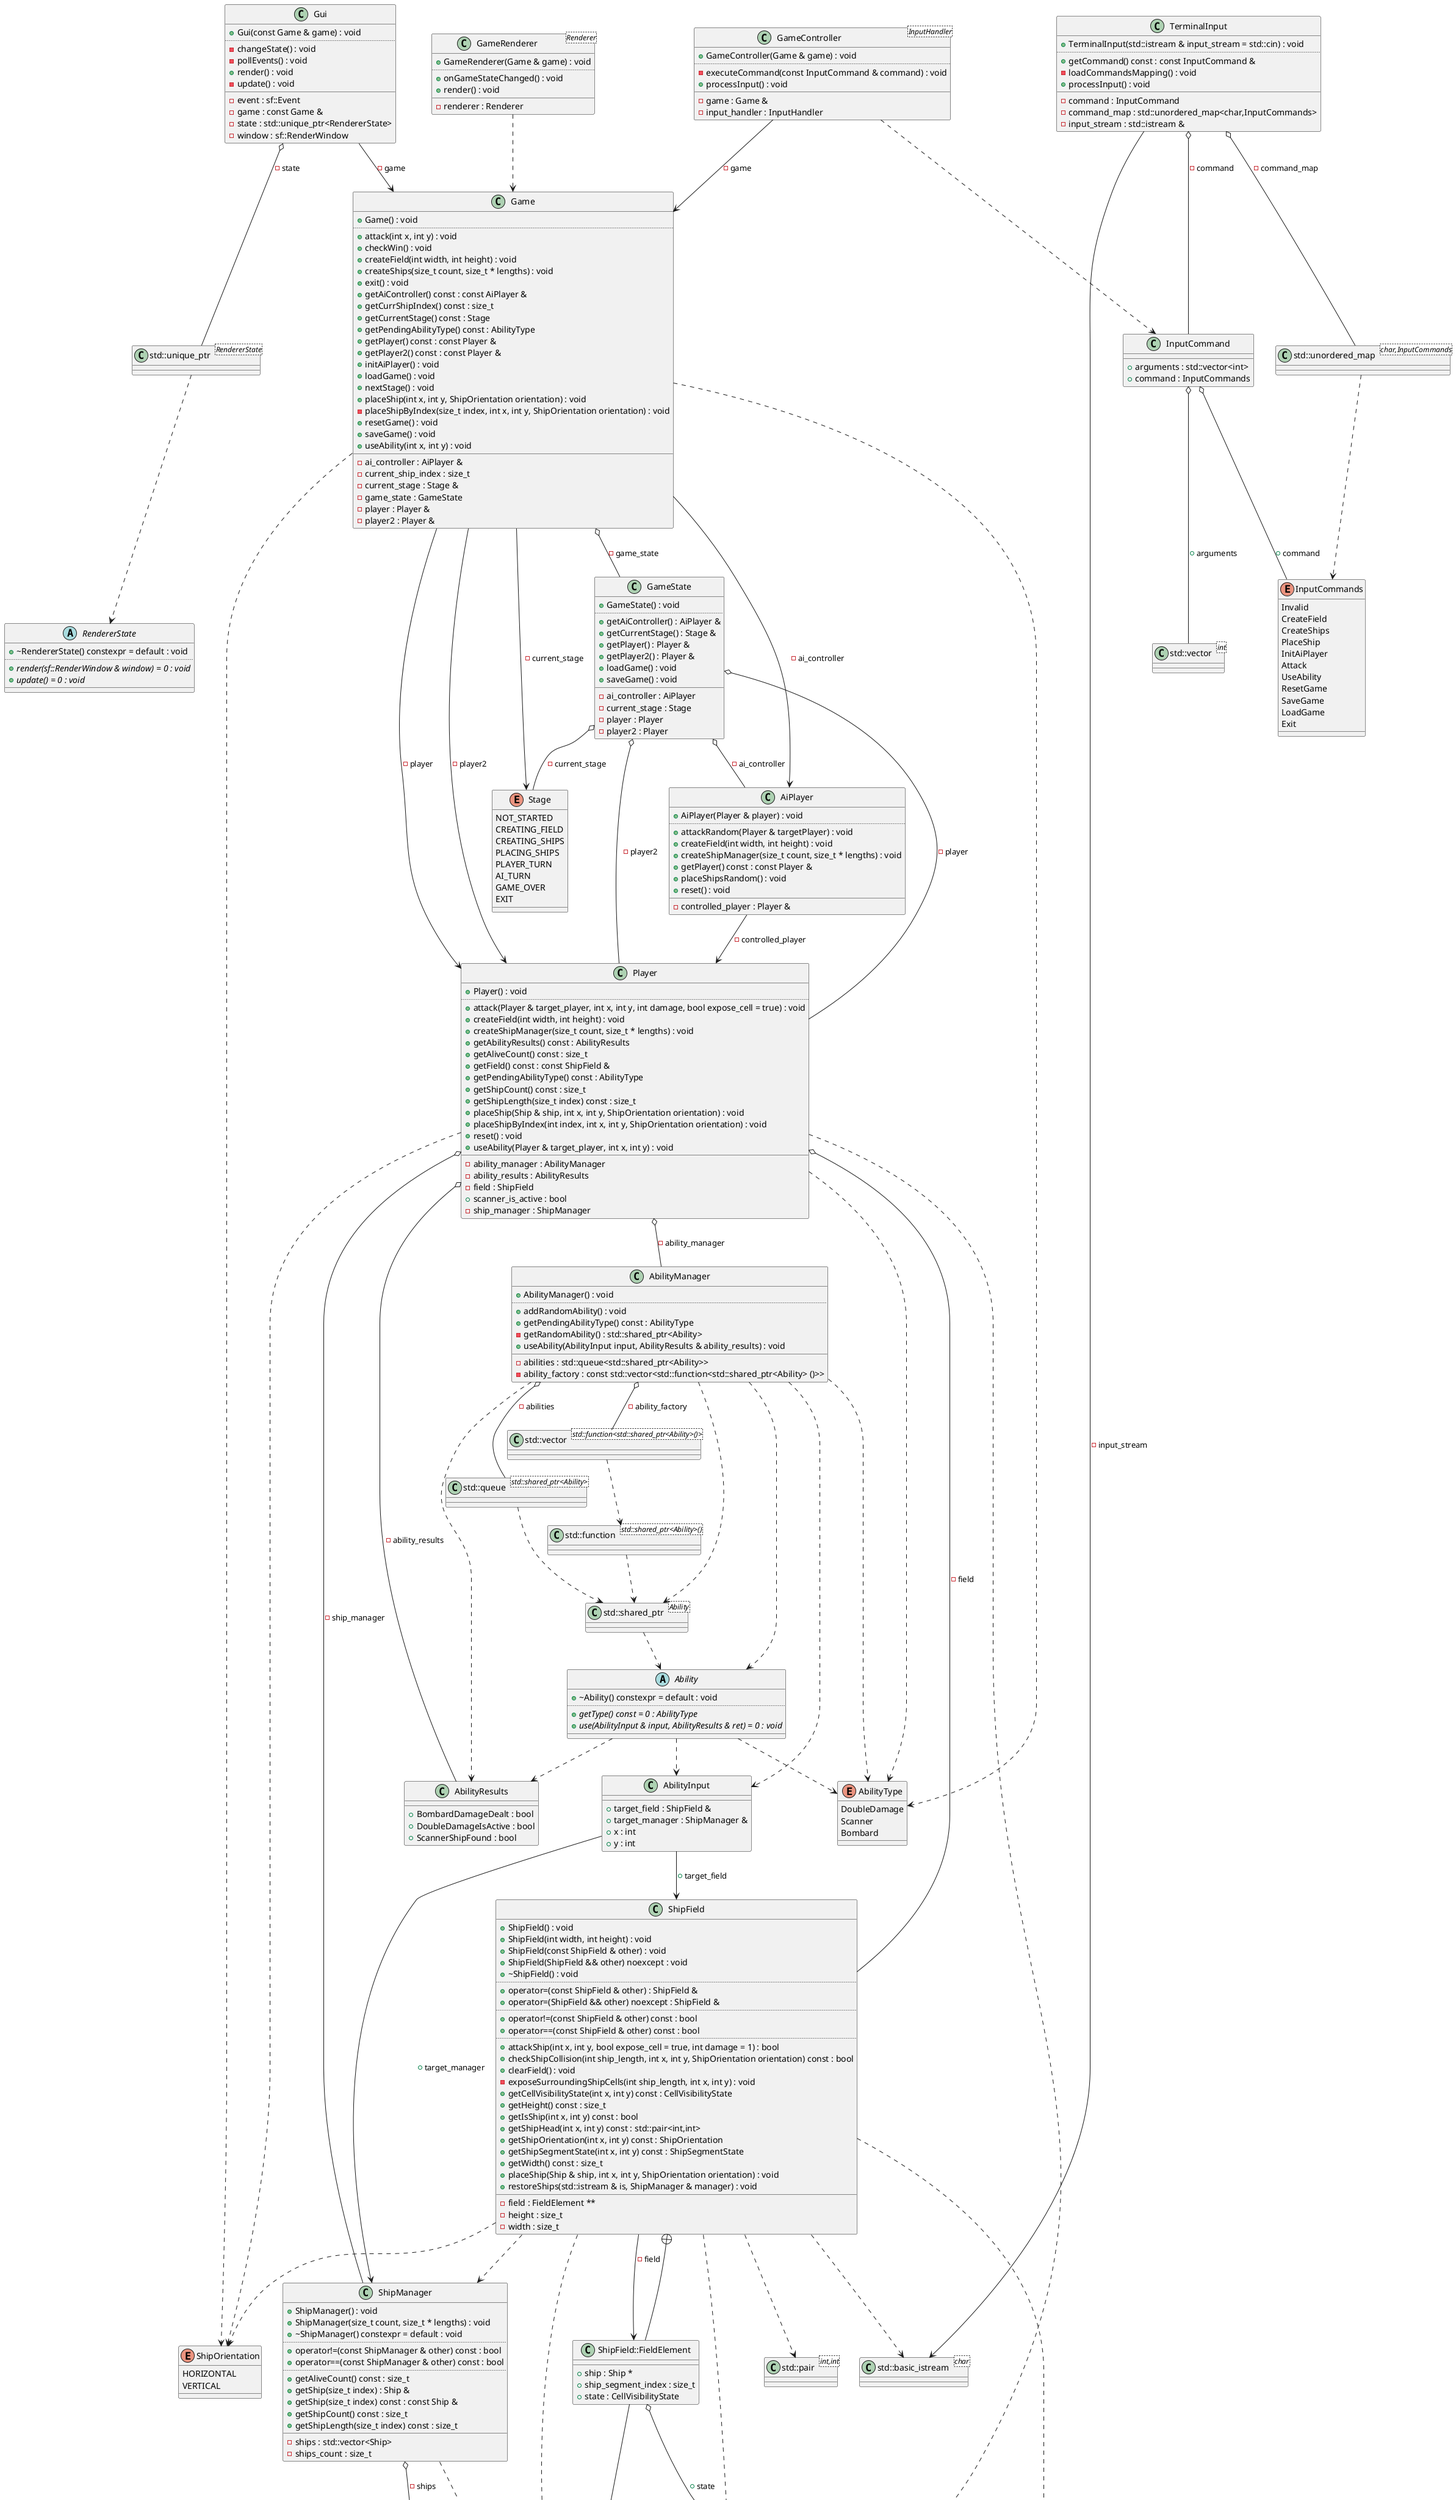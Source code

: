 @startuml
enum "ShipSegmentState" as C_0014256742677139282670
enum C_0014256742677139282670 {
INTACT
DAMAGED
DESTROYED
}
enum "ShipOrientation" as C_0002579181642537833876
enum C_0002579181642537833876 {
HORIZONTAL
VERTICAL
}
enum "CellVisibilityState" as C_0003333043679234439357
enum C_0003333043679234439357 {
UNKNOWN
BLANK
SHIP
}
enum "Stage" as C_0001935036015363084261
enum C_0001935036015363084261 {
NOT_STARTED
CREATING_FIELD
CREATING_SHIPS
PLACING_SHIPS
PLAYER_TURN
AI_TURN
GAME_OVER
EXIT
}
class "std::vector<Ship>" as C_0010668212532447068380
class C_0010668212532447068380 {
__
}
class "std::pair<int,int>" as C_0006524010458157121833
class C_0006524010458157121833 {
__
}
class "std::basic_istream<char>" as C_0005505409806480479128
class C_0005505409806480479128 {
__
}
class "std::shared_ptr<Ability>" as C_0012342435662910727844
class C_0012342435662910727844 {
__
}
class "std::queue<std::shared_ptr<Ability>>" as C_0008193623610420284737
class C_0008193623610420284737 {
__
}
class "std::function<std::shared_ptr<Ability>()>" as C_0014703876471129105020
class C_0014703876471129105020 {
__
}
class "std::vector<std::function<std::shared_ptr<Ability>()>>" as C_0010378818160678026980
class C_0010378818160678026980 {
__
}
class "std::vector<int>" as C_0009228492206209329687
class C_0009228492206209329687 {
__
}
class "std::unique_ptr<RendererState>" as C_0001291546338622865405
class C_0001291546338622865405 {
__
}
class "std::unordered_map<char,InputCommands>" as C_0014808004694673374516
class C_0014808004694673374516 {
__
}
enum "AbilityType" as C_0006740456236575953687
enum C_0006740456236575953687 {
DoubleDamage
Scanner
Bombard
}
class "Ship" as C_0014529657433315016423
class C_0014529657433315016423 {
+Ship(int length) : void
+Ship(const Ship & other) : void
+Ship(Ship && other) noexcept : void
+~Ship() : void
..
+operator=(const Ship & other) : Ship &
+operator=(Ship && other) noexcept : Ship &
..
+operator!=(const Ship & other) const : bool
+operator==(const Ship & other) const : bool
..
+getLength() const : size_t
+getSegmentHP(size_t index) const : int
+getSegmentState(size_t index) const : ShipSegmentState
+isAlive() const : bool
+takeDamage(size_t segment_index, int damage) : void
__
-health : size_t
-length : size_t
-segments : Segment *
}
class "Ship::Segment" as C_0000674658759292391449
class C_0000674658759292391449 {
__
+hp : int
+state : ShipSegmentState
}
class "ShipManager" as C_0017499122254539489506
class C_0017499122254539489506 {
+ShipManager() : void
+ShipManager(size_t count, size_t * lengths) : void
+~ShipManager() constexpr = default : void
..
+operator!=(const ShipManager & other) const : bool
+operator==(const ShipManager & other) const : bool
..
+getAliveCount() const : size_t
+getShip(size_t index) : Ship &
+getShip(size_t index) const : const Ship &
+getShipCount() const : size_t
+getShipLength(size_t index) const : size_t
__
-ships : std::vector<Ship>
-ships_count : size_t
}
class "ShipField" as C_0003843296779074973901
class C_0003843296779074973901 {
+ShipField() : void
+ShipField(int width, int height) : void
+ShipField(const ShipField & other) : void
+ShipField(ShipField && other) noexcept : void
+~ShipField() : void
..
+operator=(const ShipField & other) : ShipField &
+operator=(ShipField && other) noexcept : ShipField &
..
+operator!=(const ShipField & other) const : bool
+operator==(const ShipField & other) const : bool
..
+attackShip(int x, int y, bool expose_cell = true, int damage = 1) : bool
+checkShipCollision(int ship_length, int x, int y, ShipOrientation orientation) const : bool
+clearField() : void
-exposeSurroundingShipCells(int ship_length, int x, int y) : void
+getCellVisibilityState(int x, int y) const : CellVisibilityState
+getHeight() const : size_t
+getIsShip(int x, int y) const : bool
+getShipHead(int x, int y) const : std::pair<int,int>
+getShipOrientation(int x, int y) const : ShipOrientation
+getShipSegmentState(int x, int y) const : ShipSegmentState
+getWidth() const : size_t
+placeShip(Ship & ship, int x, int y, ShipOrientation orientation) : void
+restoreShips(std::istream & is, ShipManager & manager) : void
__
-field : FieldElement **
-height : size_t
-width : size_t
}
class "ShipField::FieldElement" as C_0000316359785794417378
class C_0000316359785794417378 {
__
+ship : Ship *
+ship_segment_index : size_t
+state : CellVisibilityState
}
class "AbilityResults" as C_0005219465313958275113
class C_0005219465313958275113 {
__
+BombardDamageDealt : bool
+DoubleDamageIsActive : bool
+ScannerShipFound : bool
}
class "AbilityInput" as C_0006255146489372148425
class C_0006255146489372148425 {
__
+target_field : ShipField &
+target_manager : ShipManager &
+x : int
+y : int
}
abstract "Ability" as C_0017635961848386255115
abstract C_0017635961848386255115 {
+~Ability() constexpr = default : void
..
{abstract} +getType() const = 0 : AbilityType
{abstract} +use(AbilityInput & input, AbilityResults & ret) = 0 : void
__
}
class "AbilityManager" as C_0002235219345516323367
class C_0002235219345516323367 {
+AbilityManager() : void
..
+addRandomAbility() : void
+getPendingAbilityType() const : AbilityType
-getRandomAbility() : std::shared_ptr<Ability>
+useAbility(AbilityInput input, AbilityResults & ability_results) : void
__
-abilities : std::queue<std::shared_ptr<Ability>>
-ability_factory : const std::vector<std::function<std::shared_ptr<Ability> ()>>
}
class "Player" as C_0003605716991605700936
class C_0003605716991605700936 {
+Player() : void
..
+attack(Player & target_player, int x, int y, int damage, bool expose_cell = true) : void
+createField(int width, int height) : void
+createShipManager(size_t count, size_t * lengths) : void
+getAbilityResults() const : AbilityResults
+getAliveCount() const : size_t
+getField() const : const ShipField &
+getPendingAbilityType() const : AbilityType
+getShipCount() const : size_t
+getShipLength(size_t index) const : size_t
+placeShip(Ship & ship, int x, int y, ShipOrientation orientation) : void
+placeShipByIndex(int index, int x, int y, ShipOrientation orientation) : void
+reset() : void
+useAbility(Player & target_player, int x, int y) : void
__
-ability_manager : AbilityManager
-ability_results : AbilityResults
-field : ShipField
+scanner_is_active : bool
-ship_manager : ShipManager
}
class "AiPlayer" as C_0005644868336032600742
class C_0005644868336032600742 {
+AiPlayer(Player & player) : void
..
+attackRandom(Player & targetPlayer) : void
+createField(int width, int height) : void
+createShipManager(size_t count, size_t * lengths) : void
+getPlayer() const : const Player &
+placeShipsRandom() : void
+reset() : void
__
-controlled_player : Player &
}
class "GameState" as C_0004356735495323104445
class C_0004356735495323104445 {
+GameState() : void
..
+getAiController() : AiPlayer &
+getCurrentStage() : Stage &
+getPlayer() : Player &
+getPlayer2() : Player &
+loadGame() : void
+saveGame() : void
__
-ai_controller : AiPlayer
-current_stage : Stage
-player : Player
-player2 : Player
}
class "Game" as C_0017470460303031448044
class C_0017470460303031448044 {
+Game() : void
..
+attack(int x, int y) : void
+checkWin() : void
+createField(int width, int height) : void
+createShips(size_t count, size_t * lengths) : void
+exit() : void
+getAiController() const : const AiPlayer &
+getCurrShipIndex() const : size_t
+getCurrentStage() const : Stage
+getPendingAbilityType() const : AbilityType
+getPlayer() const : const Player &
+getPlayer2() const : const Player &
+initAiPlayer() : void
+loadGame() : void
+nextStage() : void
+placeShip(int x, int y, ShipOrientation orientation) : void
-placeShipByIndex(size_t index, int x, int y, ShipOrientation orientation) : void
+resetGame() : void
+saveGame() : void
+useAbility(int x, int y) : void
__
-ai_controller : AiPlayer &
-current_ship_index : size_t
-current_stage : Stage &
-game_state : GameState
-player : Player &
-player2 : Player &
}
enum "InputCommands" as C_0015616200877727441448
enum C_0015616200877727441448 {
Invalid
CreateField
CreateShips
PlaceShip
InitAiPlayer
Attack
UseAbility
ResetGame
SaveGame
LoadGame
Exit
}
class "InputCommand" as C_0010946465140106035203
class C_0010946465140106035203 {
__
+arguments : std::vector<int>
+command : InputCommands
}
class "GameController<InputHandler>" as C_0003345951617376883214
class C_0003345951617376883214 {
+GameController(Game & game) : void
..
-executeCommand(const InputCommand & command) : void
+processInput() : void
__
-game : Game &
-input_handler : InputHandler
}
abstract "RendererState" as C_0007936739686845891522
abstract C_0007936739686845891522 {
+~RendererState() constexpr = default : void
..
{abstract} +render(sf::RenderWindow & window) = 0 : void
{abstract} +update() = 0 : void
__
}
class "Gui" as C_0002504077655750104390
class C_0002504077655750104390 {
+Gui(const Game & game) : void
..
-changeState() : void
-pollEvents() : void
+render() : void
-update() : void
__
-event : sf::Event
-game : const Game &
-state : std::unique_ptr<RendererState>
-window : sf::RenderWindow
}
class "GameRenderer<Renderer>" as C_0004798759085349793178
class C_0004798759085349793178 {
+GameRenderer(Game & game) : void
..
+onGameStateChanged() : void
+render() : void
__
-renderer : Renderer
}
class "TerminalInput" as C_0001203133041956536381
class C_0001203133041956536381 {
+TerminalInput(std::istream & input_stream = std::cin) : void
..
+getCommand() const : const InputCommand &
-loadCommandsMapping() : void
+processInput() : void
__
-command : InputCommand
-command_map : std::unordered_map<char,InputCommands>
-input_stream : std::istream &
}
C_0010668212532447068380 ..> C_0014529657433315016423
C_0012342435662910727844 ..> C_0017635961848386255115
C_0008193623610420284737 ..> C_0012342435662910727844
C_0014703876471129105020 ..> C_0012342435662910727844
C_0010378818160678026980 ..> C_0014703876471129105020
C_0001291546338622865405 ..> C_0007936739686845891522
C_0014808004694673374516 ..> C_0015616200877727441448
C_0014529657433315016423 ..> C_0014256742677139282670
C_0014529657433315016423 --> C_0000674658759292391449 : -segments
C_0000674658759292391449 --+ C_0014529657433315016423
C_0000674658759292391449 o-- C_0014256742677139282670 : +state
C_0017499122254539489506 ..> C_0014529657433315016423
C_0017499122254539489506 o-- C_0010668212532447068380 : -ships
C_0003843296779074973901 ..> C_0002579181642537833876
C_0003843296779074973901 ..> C_0003333043679234439357
C_0003843296779074973901 ..> C_0014256742677139282670
C_0003843296779074973901 ..> C_0014529657433315016423
C_0003843296779074973901 ..> C_0006524010458157121833
C_0003843296779074973901 ..> C_0005505409806480479128
C_0003843296779074973901 ..> C_0017499122254539489506
C_0003843296779074973901 --> C_0000316359785794417378 : -field
C_0000316359785794417378 --+ C_0003843296779074973901
C_0000316359785794417378 o-- C_0003333043679234439357 : +state
C_0000316359785794417378 --> C_0014529657433315016423 : +ship
C_0006255146489372148425 --> C_0003843296779074973901 : +target_field
C_0006255146489372148425 --> C_0017499122254539489506 : +target_manager
C_0017635961848386255115 ..> C_0006255146489372148425
C_0017635961848386255115 ..> C_0005219465313958275113
C_0017635961848386255115 ..> C_0006740456236575953687
C_0002235219345516323367 ..> C_0012342435662910727844
C_0002235219345516323367 ..> C_0017635961848386255115
C_0002235219345516323367 ..> C_0006255146489372148425
C_0002235219345516323367 ..> C_0005219465313958275113
C_0002235219345516323367 ..> C_0006740456236575953687
C_0002235219345516323367 o-- C_0008193623610420284737 : -abilities
C_0002235219345516323367 o-- C_0010378818160678026980 : -ability_factory
C_0003605716991605700936 ..> C_0014529657433315016423
C_0003605716991605700936 ..> C_0002579181642537833876
C_0003605716991605700936 ..> C_0006740456236575953687
C_0003605716991605700936 o-- C_0017499122254539489506 : -ship_manager
C_0003605716991605700936 o-- C_0003843296779074973901 : -field
C_0003605716991605700936 o-- C_0002235219345516323367 : -ability_manager
C_0003605716991605700936 o-- C_0005219465313958275113 : -ability_results
C_0005644868336032600742 --> C_0003605716991605700936 : -controlled_player
C_0004356735495323104445 o-- C_0003605716991605700936 : -player
C_0004356735495323104445 o-- C_0003605716991605700936 : -player2
C_0004356735495323104445 o-- C_0005644868336032600742 : -ai_controller
C_0004356735495323104445 o-- C_0001935036015363084261 : -current_stage
C_0017470460303031448044 ..> C_0002579181642537833876
C_0017470460303031448044 ..> C_0006740456236575953687
C_0017470460303031448044 o-- C_0004356735495323104445 : -game_state
C_0017470460303031448044 --> C_0003605716991605700936 : -player
C_0017470460303031448044 --> C_0003605716991605700936 : -player2
C_0017470460303031448044 --> C_0005644868336032600742 : -ai_controller
C_0017470460303031448044 --> C_0001935036015363084261 : -current_stage
C_0010946465140106035203 o-- C_0015616200877727441448 : +command
C_0010946465140106035203 o-- C_0009228492206209329687 : +arguments
C_0003345951617376883214 ..> C_0010946465140106035203
C_0003345951617376883214 --> C_0017470460303031448044 : -game
C_0002504077655750104390 --> C_0017470460303031448044 : -game
C_0002504077655750104390 o-- C_0001291546338622865405 : -state
C_0004798759085349793178 ..> C_0017470460303031448044
C_0001203133041956536381 o-- C_0014808004694673374516 : -command_map
C_0001203133041956536381 --> C_0005505409806480479128 : -input_stream
C_0001203133041956536381 o-- C_0010946465140106035203 : -command

'Generated with clang-uml, version 0.5.5
'LLVM version clang version 18.1.8
@enduml
